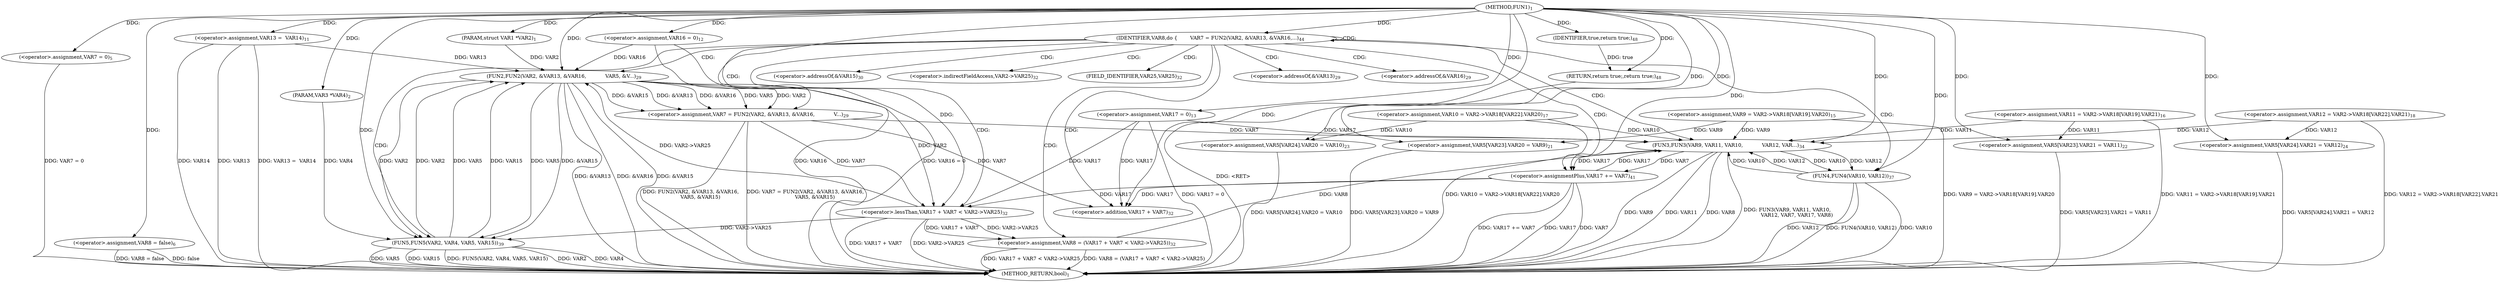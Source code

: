 digraph "FUN1" {  
"8" [label = <(METHOD,FUN1)<SUB>1</SUB>> ]
"146" [label = <(METHOD_RETURN,bool)<SUB>1</SUB>> ]
"9" [label = <(PARAM,struct VAR1 *VAR2)<SUB>1</SUB>> ]
"10" [label = <(PARAM,VAR3 *VAR4)<SUB>2</SUB>> ]
"14" [label = <(&lt;operator&gt;.assignment,VAR7 = 0)<SUB>5</SUB>> ]
"18" [label = <(&lt;operator&gt;.assignment,VAR8 = false)<SUB>6</SUB>> ]
"27" [label = <(&lt;operator&gt;.assignment,VAR13 =  VAR14)<SUB>11</SUB>> ]
"31" [label = <(&lt;operator&gt;.assignment,VAR16 = 0)<SUB>12</SUB>> ]
"35" [label = <(&lt;operator&gt;.assignment,VAR17 = 0)<SUB>13</SUB>> ]
"38" [label = <(&lt;operator&gt;.assignment,VAR9 = VAR2-&gt;VAR18[VAR19].VAR20)<SUB>15</SUB>> ]
"47" [label = <(&lt;operator&gt;.assignment,VAR11 = VAR2-&gt;VAR18[VAR19].VAR21)<SUB>16</SUB>> ]
"56" [label = <(&lt;operator&gt;.assignment,VAR10 = VAR2-&gt;VAR18[VAR22].VAR20)<SUB>17</SUB>> ]
"65" [label = <(&lt;operator&gt;.assignment,VAR12 = VAR2-&gt;VAR18[VAR22].VAR21)<SUB>18</SUB>> ]
"74" [label = <(&lt;operator&gt;.assignment,VAR5[VAR23].VAR20 = VAR9)<SUB>21</SUB>> ]
"81" [label = <(&lt;operator&gt;.assignment,VAR5[VAR23].VAR21 = VAR11)<SUB>22</SUB>> ]
"88" [label = <(&lt;operator&gt;.assignment,VAR5[VAR24].VAR20 = VAR10)<SUB>23</SUB>> ]
"95" [label = <(&lt;operator&gt;.assignment,VAR5[VAR24].VAR21 = VAR12)<SUB>24</SUB>> ]
"144" [label = <(RETURN,return true;,return true;)<SUB>48</SUB>> ]
"143" [label = <(IDENTIFIER,VAR8,do {
        VAR7 = FUN2(VAR2, &amp;VAR13, &amp;VAR16,
...)<SUB>44</SUB>> ]
"145" [label = <(IDENTIFIER,true,return true;)<SUB>48</SUB>> ]
"104" [label = <(&lt;operator&gt;.assignment,VAR7 = FUN2(VAR2, &amp;VAR13, &amp;VAR16,
            V...)<SUB>29</SUB>> ]
"115" [label = <(&lt;operator&gt;.assignment,VAR8 = (VAR17 + VAR7 &lt; VAR2-&gt;VAR25))<SUB>32</SUB>> ]
"124" [label = <(FUN3,FUN3(VAR9, VAR11, VAR10,
            VAR12, VAR...)<SUB>34</SUB>> ]
"132" [label = <(FUN4,FUN4(VAR10, VAR12))<SUB>37</SUB>> ]
"135" [label = <(FUN5,FUN5(VAR2, VAR4, VAR5, VAR15))<SUB>39</SUB>> ]
"140" [label = <(&lt;operator&gt;.assignmentPlus,VAR17 += VAR7)<SUB>41</SUB>> ]
"106" [label = <(FUN2,FUN2(VAR2, &amp;VAR13, &amp;VAR16,
            VAR5, &amp;V...)<SUB>29</SUB>> ]
"117" [label = <(&lt;operator&gt;.lessThan,VAR17 + VAR7 &lt; VAR2-&gt;VAR25)<SUB>32</SUB>> ]
"118" [label = <(&lt;operator&gt;.addition,VAR17 + VAR7)<SUB>32</SUB>> ]
"108" [label = <(&lt;operator&gt;.addressOf,&amp;VAR13)<SUB>29</SUB>> ]
"110" [label = <(&lt;operator&gt;.addressOf,&amp;VAR16)<SUB>29</SUB>> ]
"113" [label = <(&lt;operator&gt;.addressOf,&amp;VAR15)<SUB>30</SUB>> ]
"121" [label = <(&lt;operator&gt;.indirectFieldAccess,VAR2-&gt;VAR25)<SUB>32</SUB>> ]
"123" [label = <(FIELD_IDENTIFIER,VAR25,VAR25)<SUB>32</SUB>> ]
  "144" -> "146"  [ label = "DDG: &lt;RET&gt;"] 
  "14" -> "146"  [ label = "DDG: VAR7 = 0"] 
  "18" -> "146"  [ label = "DDG: VAR8 = false"] 
  "27" -> "146"  [ label = "DDG: VAR13"] 
  "27" -> "146"  [ label = "DDG: VAR13 =  VAR14"] 
  "31" -> "146"  [ label = "DDG: VAR16"] 
  "31" -> "146"  [ label = "DDG: VAR16 = 0"] 
  "35" -> "146"  [ label = "DDG: VAR17 = 0"] 
  "38" -> "146"  [ label = "DDG: VAR9 = VAR2-&gt;VAR18[VAR19].VAR20"] 
  "47" -> "146"  [ label = "DDG: VAR11 = VAR2-&gt;VAR18[VAR19].VAR21"] 
  "56" -> "146"  [ label = "DDG: VAR10 = VAR2-&gt;VAR18[VAR22].VAR20"] 
  "65" -> "146"  [ label = "DDG: VAR12 = VAR2-&gt;VAR18[VAR22].VAR21"] 
  "74" -> "146"  [ label = "DDG: VAR5[VAR23].VAR20 = VAR9"] 
  "81" -> "146"  [ label = "DDG: VAR5[VAR23].VAR21 = VAR11"] 
  "88" -> "146"  [ label = "DDG: VAR5[VAR24].VAR20 = VAR10"] 
  "95" -> "146"  [ label = "DDG: VAR5[VAR24].VAR21 = VAR12"] 
  "106" -> "146"  [ label = "DDG: &amp;VAR13"] 
  "106" -> "146"  [ label = "DDG: &amp;VAR16"] 
  "106" -> "146"  [ label = "DDG: &amp;VAR15"] 
  "104" -> "146"  [ label = "DDG: FUN2(VAR2, &amp;VAR13, &amp;VAR16,
            VAR5, &amp;VAR15)"] 
  "104" -> "146"  [ label = "DDG: VAR7 = FUN2(VAR2, &amp;VAR13, &amp;VAR16,
            VAR5, &amp;VAR15)"] 
  "117" -> "146"  [ label = "DDG: VAR17 + VAR7"] 
  "117" -> "146"  [ label = "DDG: VAR2-&gt;VAR25"] 
  "115" -> "146"  [ label = "DDG: VAR17 + VAR7 &lt; VAR2-&gt;VAR25"] 
  "115" -> "146"  [ label = "DDG: VAR8 = (VAR17 + VAR7 &lt; VAR2-&gt;VAR25)"] 
  "124" -> "146"  [ label = "DDG: VAR9"] 
  "124" -> "146"  [ label = "DDG: VAR11"] 
  "124" -> "146"  [ label = "DDG: VAR8"] 
  "124" -> "146"  [ label = "DDG: FUN3(VAR9, VAR11, VAR10,
            VAR12, VAR7, VAR17, VAR8)"] 
  "132" -> "146"  [ label = "DDG: VAR10"] 
  "132" -> "146"  [ label = "DDG: VAR12"] 
  "132" -> "146"  [ label = "DDG: FUN4(VAR10, VAR12)"] 
  "135" -> "146"  [ label = "DDG: VAR2"] 
  "135" -> "146"  [ label = "DDG: VAR4"] 
  "135" -> "146"  [ label = "DDG: VAR5"] 
  "135" -> "146"  [ label = "DDG: VAR15"] 
  "135" -> "146"  [ label = "DDG: FUN5(VAR2, VAR4, VAR5, VAR15)"] 
  "140" -> "146"  [ label = "DDG: VAR17"] 
  "140" -> "146"  [ label = "DDG: VAR7"] 
  "140" -> "146"  [ label = "DDG: VAR17 += VAR7"] 
  "27" -> "146"  [ label = "DDG: VAR14"] 
  "18" -> "146"  [ label = "DDG: false"] 
  "8" -> "9"  [ label = "DDG: "] 
  "8" -> "10"  [ label = "DDG: "] 
  "8" -> "14"  [ label = "DDG: "] 
  "8" -> "18"  [ label = "DDG: "] 
  "8" -> "27"  [ label = "DDG: "] 
  "8" -> "31"  [ label = "DDG: "] 
  "8" -> "35"  [ label = "DDG: "] 
  "38" -> "74"  [ label = "DDG: VAR9"] 
  "8" -> "74"  [ label = "DDG: "] 
  "47" -> "81"  [ label = "DDG: VAR11"] 
  "8" -> "81"  [ label = "DDG: "] 
  "56" -> "88"  [ label = "DDG: VAR10"] 
  "8" -> "88"  [ label = "DDG: "] 
  "65" -> "95"  [ label = "DDG: VAR12"] 
  "8" -> "95"  [ label = "DDG: "] 
  "145" -> "144"  [ label = "DDG: true"] 
  "8" -> "144"  [ label = "DDG: "] 
  "8" -> "143"  [ label = "DDG: "] 
  "8" -> "145"  [ label = "DDG: "] 
  "106" -> "104"  [ label = "DDG: VAR5"] 
  "106" -> "104"  [ label = "DDG: VAR2"] 
  "106" -> "104"  [ label = "DDG: &amp;VAR15"] 
  "106" -> "104"  [ label = "DDG: &amp;VAR13"] 
  "106" -> "104"  [ label = "DDG: &amp;VAR16"] 
  "117" -> "115"  [ label = "DDG: VAR17 + VAR7"] 
  "117" -> "115"  [ label = "DDG: VAR2-&gt;VAR25"] 
  "124" -> "140"  [ label = "DDG: VAR7"] 
  "8" -> "140"  [ label = "DDG: "] 
  "8" -> "124"  [ label = "DDG: "] 
  "38" -> "124"  [ label = "DDG: VAR9"] 
  "47" -> "124"  [ label = "DDG: VAR11"] 
  "132" -> "124"  [ label = "DDG: VAR10"] 
  "56" -> "124"  [ label = "DDG: VAR10"] 
  "132" -> "124"  [ label = "DDG: VAR12"] 
  "65" -> "124"  [ label = "DDG: VAR12"] 
  "104" -> "124"  [ label = "DDG: VAR7"] 
  "35" -> "124"  [ label = "DDG: VAR17"] 
  "140" -> "124"  [ label = "DDG: VAR17"] 
  "115" -> "124"  [ label = "DDG: VAR8"] 
  "124" -> "132"  [ label = "DDG: VAR10"] 
  "8" -> "132"  [ label = "DDG: "] 
  "124" -> "132"  [ label = "DDG: VAR12"] 
  "106" -> "135"  [ label = "DDG: VAR2"] 
  "117" -> "135"  [ label = "DDG: VAR2-&gt;VAR25"] 
  "8" -> "135"  [ label = "DDG: "] 
  "10" -> "135"  [ label = "DDG: VAR4"] 
  "106" -> "135"  [ label = "DDG: VAR5"] 
  "106" -> "135"  [ label = "DDG: &amp;VAR15"] 
  "124" -> "140"  [ label = "DDG: VAR17"] 
  "9" -> "106"  [ label = "DDG: VAR2"] 
  "117" -> "106"  [ label = "DDG: VAR2-&gt;VAR25"] 
  "135" -> "106"  [ label = "DDG: VAR2"] 
  "8" -> "106"  [ label = "DDG: "] 
  "27" -> "106"  [ label = "DDG: VAR13"] 
  "31" -> "106"  [ label = "DDG: VAR16"] 
  "135" -> "106"  [ label = "DDG: VAR5"] 
  "135" -> "106"  [ label = "DDG: VAR15"] 
  "35" -> "117"  [ label = "DDG: VAR17"] 
  "140" -> "117"  [ label = "DDG: VAR17"] 
  "8" -> "117"  [ label = "DDG: "] 
  "104" -> "117"  [ label = "DDG: VAR7"] 
  "106" -> "117"  [ label = "DDG: VAR2"] 
  "35" -> "118"  [ label = "DDG: VAR17"] 
  "140" -> "118"  [ label = "DDG: VAR17"] 
  "8" -> "118"  [ label = "DDG: "] 
  "104" -> "118"  [ label = "DDG: VAR7"] 
  "143" -> "115"  [ label = "CDG: "] 
  "143" -> "113"  [ label = "CDG: "] 
  "143" -> "118"  [ label = "CDG: "] 
  "143" -> "135"  [ label = "CDG: "] 
  "143" -> "132"  [ label = "CDG: "] 
  "143" -> "104"  [ label = "CDG: "] 
  "143" -> "110"  [ label = "CDG: "] 
  "143" -> "121"  [ label = "CDG: "] 
  "143" -> "117"  [ label = "CDG: "] 
  "143" -> "123"  [ label = "CDG: "] 
  "143" -> "106"  [ label = "CDG: "] 
  "143" -> "140"  [ label = "CDG: "] 
  "143" -> "143"  [ label = "CDG: "] 
  "143" -> "124"  [ label = "CDG: "] 
  "143" -> "108"  [ label = "CDG: "] 
}
